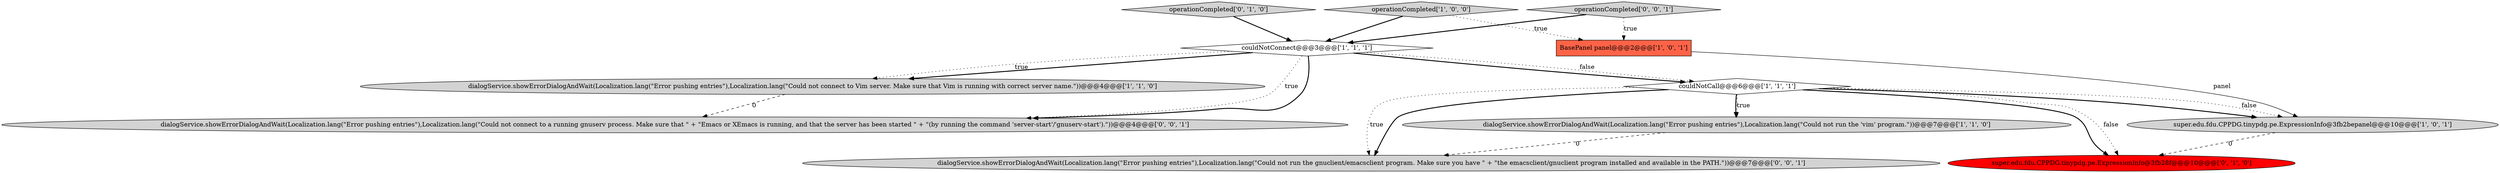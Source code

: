 digraph {
9 [style = filled, label = "dialogService.showErrorDialogAndWait(Localization.lang(\"Error pushing entries\"),Localization.lang(\"Could not connect to a running gnuserv process. Make sure that \" + \"Emacs or XEmacs is running, and that the server has been started \" + \"(by running the command 'server-start'/'gnuserv-start').\"))@@@4@@@['0', '0', '1']", fillcolor = lightgray, shape = ellipse image = "AAA0AAABBB3BBB"];
2 [style = filled, label = "super.edu.fdu.CPPDG.tinypdg.pe.ExpressionInfo@3fb2bepanel@@@10@@@['1', '0', '1']", fillcolor = lightgray, shape = ellipse image = "AAA0AAABBB1BBB"];
11 [style = filled, label = "operationCompleted['0', '0', '1']", fillcolor = lightgray, shape = diamond image = "AAA0AAABBB3BBB"];
0 [style = filled, label = "BasePanel panel@@@2@@@['1', '0', '1']", fillcolor = tomato, shape = box image = "AAA0AAABBB1BBB"];
10 [style = filled, label = "dialogService.showErrorDialogAndWait(Localization.lang(\"Error pushing entries\"),Localization.lang(\"Could not run the gnuclient/emacsclient program. Make sure you have \" + \"the emacsclient/gnuclient program installed and available in the PATH.\"))@@@7@@@['0', '0', '1']", fillcolor = lightgray, shape = ellipse image = "AAA0AAABBB3BBB"];
6 [style = filled, label = "couldNotConnect@@@3@@@['1', '1', '1']", fillcolor = white, shape = diamond image = "AAA0AAABBB1BBB"];
4 [style = filled, label = "dialogService.showErrorDialogAndWait(Localization.lang(\"Error pushing entries\"),Localization.lang(\"Could not connect to Vim server. Make sure that Vim is running with correct server name.\"))@@@4@@@['1', '1', '0']", fillcolor = lightgray, shape = ellipse image = "AAA0AAABBB1BBB"];
8 [style = filled, label = "super.edu.fdu.CPPDG.tinypdg.pe.ExpressionInfo@3fb28f@@@10@@@['0', '1', '0']", fillcolor = red, shape = ellipse image = "AAA1AAABBB2BBB"];
3 [style = filled, label = "dialogService.showErrorDialogAndWait(Localization.lang(\"Error pushing entries\"),Localization.lang(\"Could not run the 'vim' program.\"))@@@7@@@['1', '1', '0']", fillcolor = lightgray, shape = ellipse image = "AAA0AAABBB1BBB"];
7 [style = filled, label = "operationCompleted['0', '1', '0']", fillcolor = lightgray, shape = diamond image = "AAA0AAABBB2BBB"];
1 [style = filled, label = "couldNotCall@@@6@@@['1', '1', '1']", fillcolor = white, shape = diamond image = "AAA0AAABBB1BBB"];
5 [style = filled, label = "operationCompleted['1', '0', '0']", fillcolor = lightgray, shape = diamond image = "AAA0AAABBB1BBB"];
1->10 [style = dotted, label="true"];
1->8 [style = bold, label=""];
11->6 [style = bold, label=""];
1->3 [style = bold, label=""];
5->0 [style = dotted, label="true"];
2->8 [style = dashed, label="0"];
1->2 [style = dotted, label="false"];
1->3 [style = dotted, label="true"];
0->2 [style = solid, label="panel"];
6->1 [style = bold, label=""];
6->4 [style = bold, label=""];
4->9 [style = dashed, label="0"];
1->8 [style = dotted, label="false"];
5->6 [style = bold, label=""];
6->4 [style = dotted, label="true"];
6->9 [style = dotted, label="true"];
11->0 [style = dotted, label="true"];
7->6 [style = bold, label=""];
1->2 [style = bold, label=""];
3->10 [style = dashed, label="0"];
6->9 [style = bold, label=""];
1->10 [style = bold, label=""];
6->1 [style = dotted, label="false"];
}
